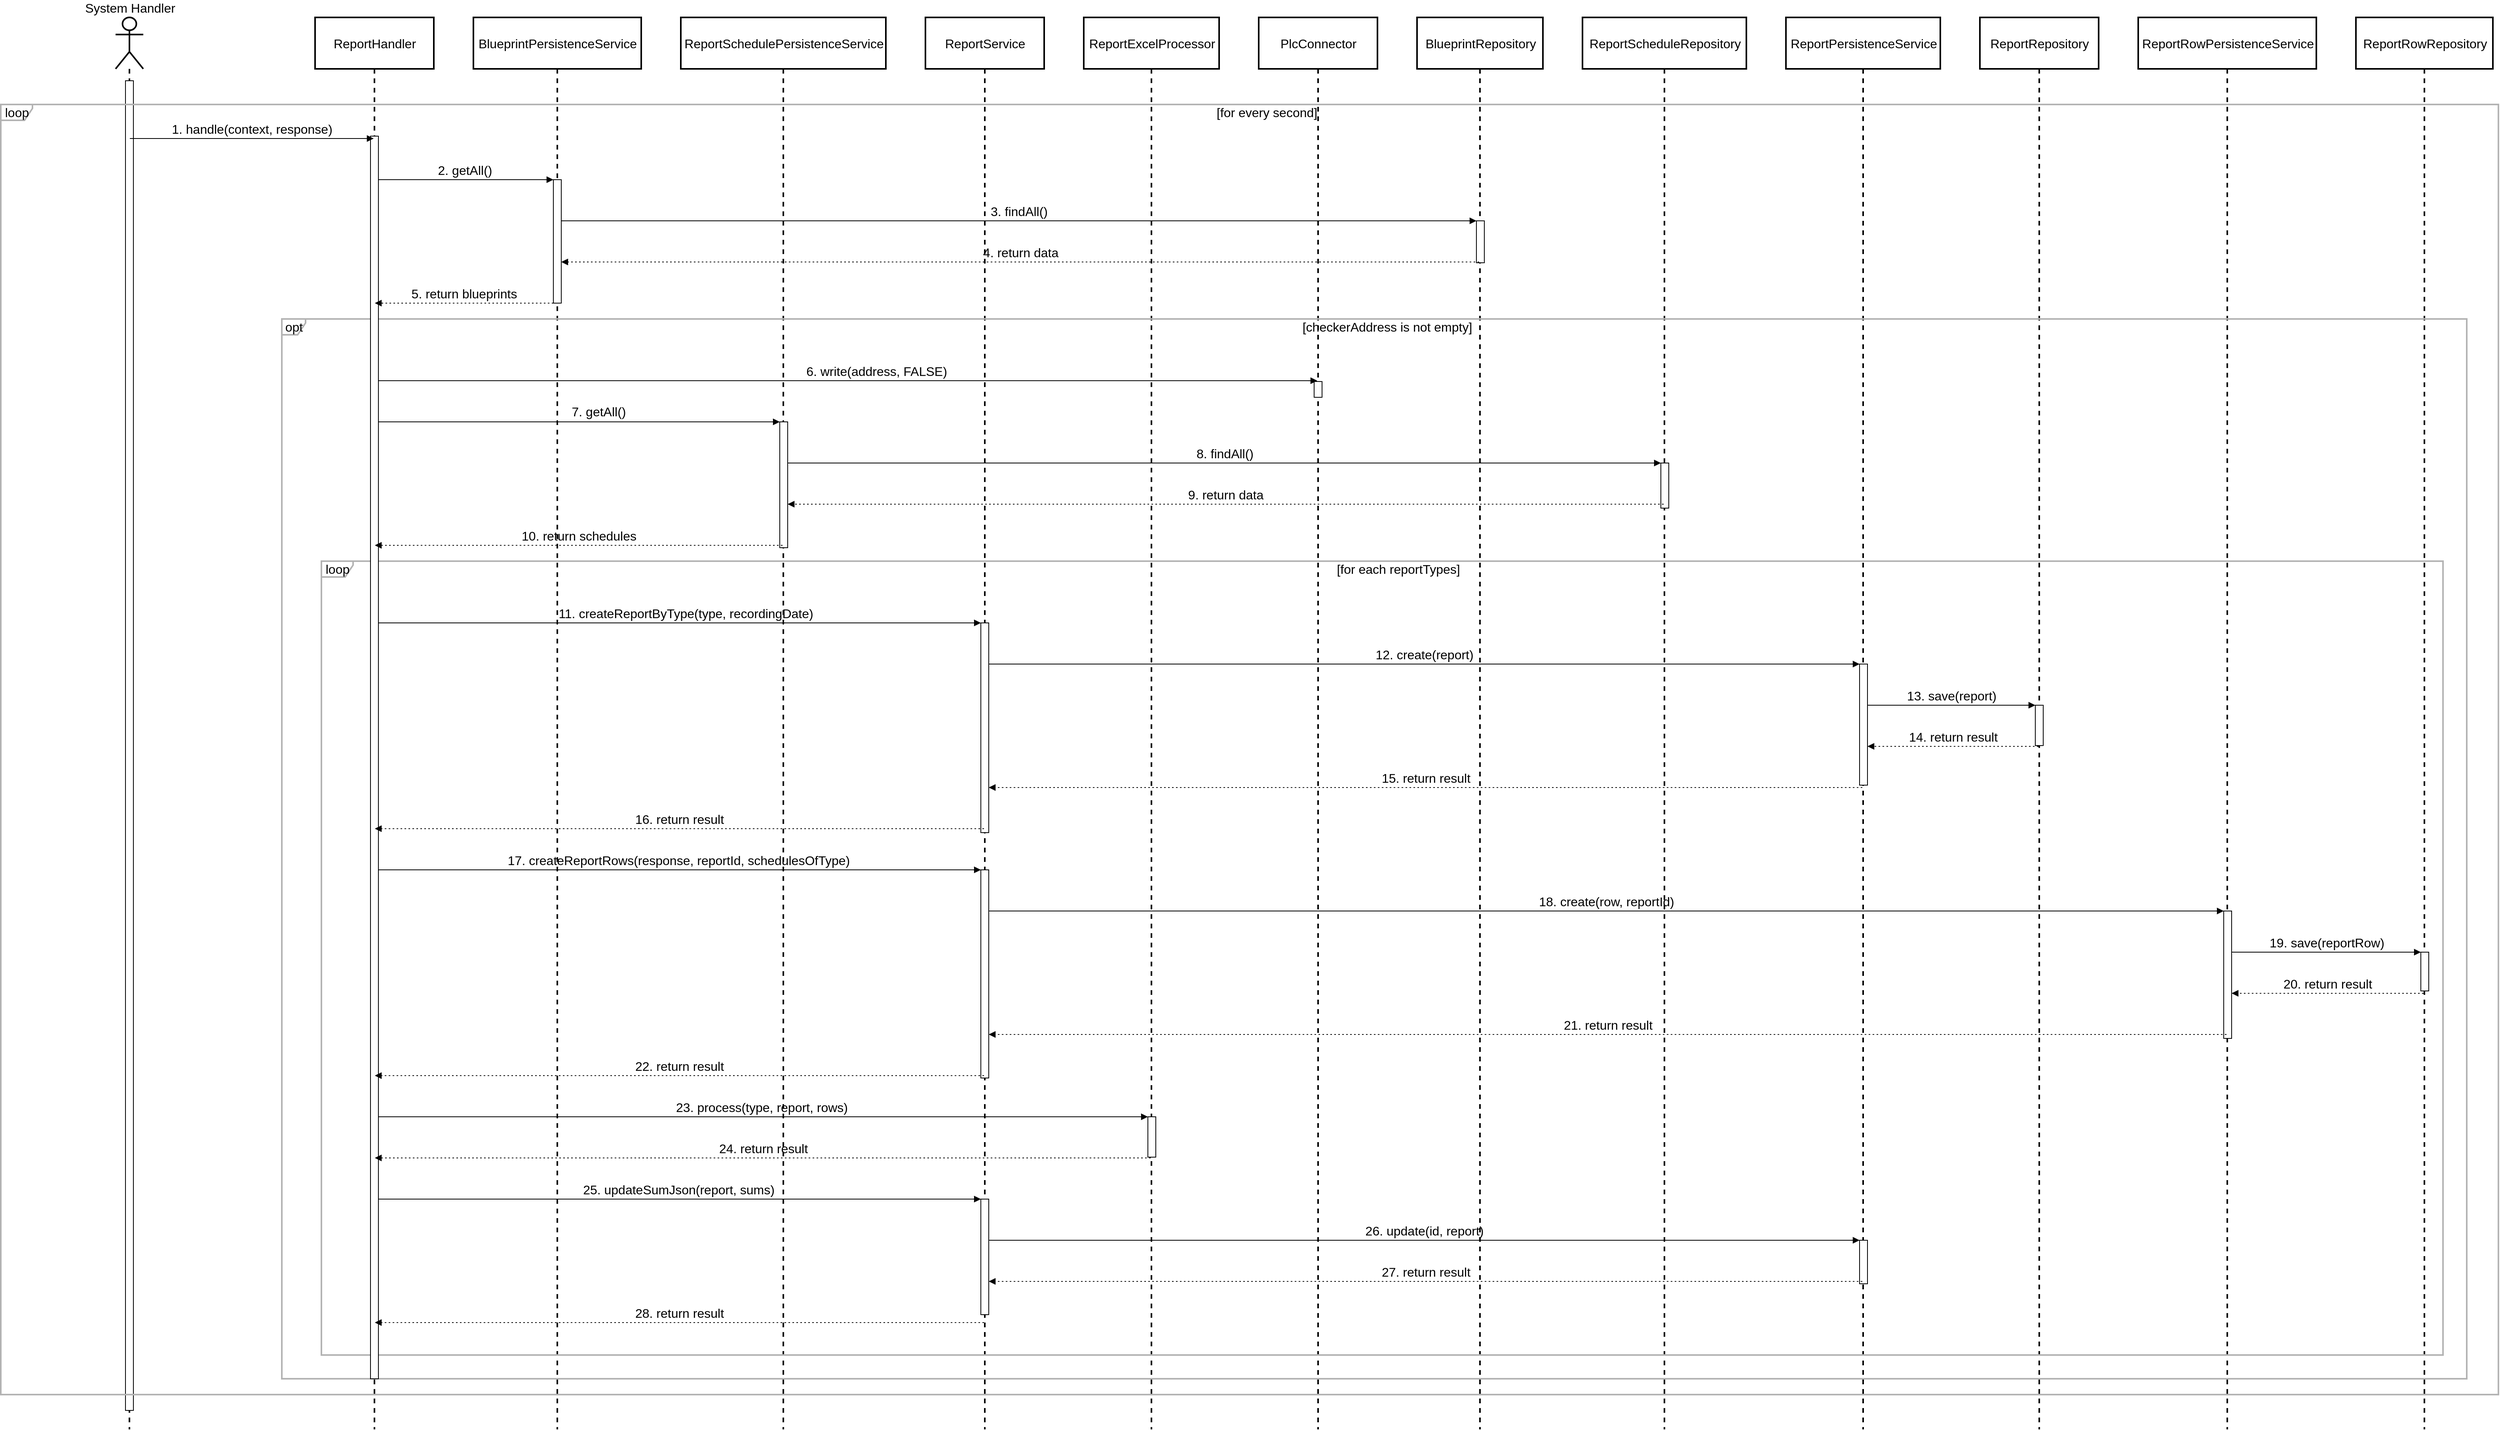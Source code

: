 <mxfile version="24.2.7" type="device">
  <diagram name="Page-1" id="8DiWaBs77UvAqidTthWE">
    <mxGraphModel dx="6586" dy="2984" grid="1" gridSize="10" guides="1" tooltips="1" connect="1" arrows="1" fold="1" page="1" pageScale="1" pageWidth="850" pageHeight="1100" math="0" shadow="0">
      <root>
        <mxCell id="0" />
        <mxCell id="1" parent="0" />
        <mxCell id="uMmNGiAyV6p6Km0TEY7r-1" value="System Handler" style="shape=umlLifeline;perimeter=lifelinePerimeter;container=1;dropTarget=0;collapsible=0;recursiveResize=0;outlineConnect=0;portConstraint=eastwest;newEdgeStyle={&quot;edgeStyle&quot;:&quot;elbowEdgeStyle&quot;,&quot;elbow&quot;:&quot;vertical&quot;,&quot;curved&quot;:0,&quot;rounded&quot;:0};participant=umlActor;verticalAlign=bottom;labelPosition=center;verticalLabelPosition=top;align=center;size=65;strokeWidth=2;fontSize=16;fontStyle=0;labelBackgroundColor=none;labelBorderColor=none;textShadow=0;html=1;fontFamily=Helvetica;" parent="1" vertex="1">
          <mxGeometry x="20" y="230" width="35" height="1784" as="geometry" />
        </mxCell>
        <mxCell id="Z1XFatq_REj4g-xOahuL-1" value="" style="points=[];perimeter=orthogonalPerimeter;outlineConnect=0;targetShapes=umlLifeline;portConstraint=eastwest;newEdgeStyle={&quot;edgeStyle&quot;:&quot;elbowEdgeStyle&quot;,&quot;elbow&quot;:&quot;vertical&quot;,&quot;curved&quot;:0,&quot;rounded&quot;:0};fontSize=16;fontStyle=0;labelBackgroundColor=none;labelBorderColor=none;textShadow=0;html=1;fontFamily=Helvetica;" vertex="1" parent="uMmNGiAyV6p6Km0TEY7r-1">
          <mxGeometry x="12.5" y="80" width="10" height="1680" as="geometry" />
        </mxCell>
        <mxCell id="uMmNGiAyV6p6Km0TEY7r-2" value="ReportHandler" style="shape=umlLifeline;perimeter=lifelinePerimeter;container=1;dropTarget=0;collapsible=0;recursiveResize=0;outlineConnect=0;portConstraint=eastwest;newEdgeStyle={&quot;edgeStyle&quot;:&quot;elbowEdgeStyle&quot;,&quot;elbow&quot;:&quot;vertical&quot;,&quot;curved&quot;:0,&quot;rounded&quot;:0};size=65;strokeWidth=2;fontSize=16;fontStyle=0;labelBackgroundColor=none;labelBorderColor=none;textShadow=0;html=1;fontFamily=Helvetica;" parent="1" vertex="1">
          <mxGeometry x="272" y="230" width="150" height="1784" as="geometry" />
        </mxCell>
        <mxCell id="uMmNGiAyV6p6Km0TEY7r-3" value="BlueprintPersistenceService" style="shape=umlLifeline;perimeter=lifelinePerimeter;container=1;dropTarget=0;collapsible=0;recursiveResize=0;outlineConnect=0;portConstraint=eastwest;newEdgeStyle={&quot;edgeStyle&quot;:&quot;elbowEdgeStyle&quot;,&quot;elbow&quot;:&quot;vertical&quot;,&quot;curved&quot;:0,&quot;rounded&quot;:0};size=65;strokeWidth=2;fontSize=16;fontStyle=0;labelBackgroundColor=none;labelBorderColor=none;textShadow=0;html=1;fontFamily=Helvetica;" parent="1" vertex="1">
          <mxGeometry x="472" y="230" width="212" height="1784" as="geometry" />
        </mxCell>
        <mxCell id="uMmNGiAyV6p6Km0TEY7r-4" value="" style="points=[];perimeter=orthogonalPerimeter;outlineConnect=0;targetShapes=umlLifeline;portConstraint=eastwest;newEdgeStyle={&quot;edgeStyle&quot;:&quot;elbowEdgeStyle&quot;,&quot;elbow&quot;:&quot;vertical&quot;,&quot;curved&quot;:0,&quot;rounded&quot;:0};fontSize=16;fontStyle=0;labelBackgroundColor=none;labelBorderColor=none;textShadow=0;html=1;fontFamily=Helvetica;" parent="uMmNGiAyV6p6Km0TEY7r-3" vertex="1">
          <mxGeometry x="101" y="205" width="10" height="156" as="geometry" />
        </mxCell>
        <mxCell id="uMmNGiAyV6p6Km0TEY7r-5" value="ReportSchedulePersistenceService" style="shape=umlLifeline;perimeter=lifelinePerimeter;container=1;dropTarget=0;collapsible=0;recursiveResize=0;outlineConnect=0;portConstraint=eastwest;newEdgeStyle={&quot;edgeStyle&quot;:&quot;elbowEdgeStyle&quot;,&quot;elbow&quot;:&quot;vertical&quot;,&quot;curved&quot;:0,&quot;rounded&quot;:0};size=65;strokeWidth=2;fontSize=16;fontStyle=0;labelBackgroundColor=none;labelBorderColor=none;textShadow=0;html=1;fontFamily=Helvetica;" parent="1" vertex="1">
          <mxGeometry x="734" y="230" width="259" height="1784" as="geometry" />
        </mxCell>
        <mxCell id="uMmNGiAyV6p6Km0TEY7r-6" value="" style="points=[];perimeter=orthogonalPerimeter;outlineConnect=0;targetShapes=umlLifeline;portConstraint=eastwest;newEdgeStyle={&quot;edgeStyle&quot;:&quot;elbowEdgeStyle&quot;,&quot;elbow&quot;:&quot;vertical&quot;,&quot;curved&quot;:0,&quot;rounded&quot;:0};fontSize=16;fontStyle=0;labelBackgroundColor=none;labelBorderColor=none;textShadow=0;html=1;fontFamily=Helvetica;" parent="uMmNGiAyV6p6Km0TEY7r-5" vertex="1">
          <mxGeometry x="125" y="511" width="10" height="159" as="geometry" />
        </mxCell>
        <mxCell id="uMmNGiAyV6p6Km0TEY7r-7" value="ReportService" style="shape=umlLifeline;perimeter=lifelinePerimeter;container=1;dropTarget=0;collapsible=0;recursiveResize=0;outlineConnect=0;portConstraint=eastwest;newEdgeStyle={&quot;edgeStyle&quot;:&quot;elbowEdgeStyle&quot;,&quot;elbow&quot;:&quot;vertical&quot;,&quot;curved&quot;:0,&quot;rounded&quot;:0};size=65;strokeWidth=2;fontSize=16;fontStyle=0;labelBackgroundColor=none;labelBorderColor=none;textShadow=0;html=1;fontFamily=Helvetica;" parent="1" vertex="1">
          <mxGeometry x="1043" y="230" width="150" height="1784" as="geometry" />
        </mxCell>
        <mxCell id="uMmNGiAyV6p6Km0TEY7r-8" value="" style="points=[];perimeter=orthogonalPerimeter;outlineConnect=0;targetShapes=umlLifeline;portConstraint=eastwest;newEdgeStyle={&quot;edgeStyle&quot;:&quot;elbowEdgeStyle&quot;,&quot;elbow&quot;:&quot;vertical&quot;,&quot;curved&quot;:0,&quot;rounded&quot;:0};fontSize=16;fontStyle=0;labelBackgroundColor=none;labelBorderColor=none;textShadow=0;html=1;fontFamily=Helvetica;" parent="uMmNGiAyV6p6Km0TEY7r-7" vertex="1">
          <mxGeometry x="70" y="765" width="10" height="265" as="geometry" />
        </mxCell>
        <mxCell id="uMmNGiAyV6p6Km0TEY7r-9" value="" style="points=[];perimeter=orthogonalPerimeter;outlineConnect=0;targetShapes=umlLifeline;portConstraint=eastwest;newEdgeStyle={&quot;edgeStyle&quot;:&quot;elbowEdgeStyle&quot;,&quot;elbow&quot;:&quot;vertical&quot;,&quot;curved&quot;:0,&quot;rounded&quot;:0};fontSize=16;fontStyle=0;labelBackgroundColor=none;labelBorderColor=none;textShadow=0;html=1;fontFamily=Helvetica;" parent="uMmNGiAyV6p6Km0TEY7r-7" vertex="1">
          <mxGeometry x="70" y="1077" width="10" height="263" as="geometry" />
        </mxCell>
        <mxCell id="uMmNGiAyV6p6Km0TEY7r-10" value="" style="points=[];perimeter=orthogonalPerimeter;outlineConnect=0;targetShapes=umlLifeline;portConstraint=eastwest;newEdgeStyle={&quot;edgeStyle&quot;:&quot;elbowEdgeStyle&quot;,&quot;elbow&quot;:&quot;vertical&quot;,&quot;curved&quot;:0,&quot;rounded&quot;:0};fontSize=16;fontStyle=0;labelBackgroundColor=none;labelBorderColor=none;textShadow=0;html=1;fontFamily=Helvetica;" parent="uMmNGiAyV6p6Km0TEY7r-7" vertex="1">
          <mxGeometry x="70" y="1493" width="10" height="146" as="geometry" />
        </mxCell>
        <mxCell id="uMmNGiAyV6p6Km0TEY7r-11" value="ReportExcelProcessor" style="shape=umlLifeline;perimeter=lifelinePerimeter;container=1;dropTarget=0;collapsible=0;recursiveResize=0;outlineConnect=0;portConstraint=eastwest;newEdgeStyle={&quot;edgeStyle&quot;:&quot;elbowEdgeStyle&quot;,&quot;elbow&quot;:&quot;vertical&quot;,&quot;curved&quot;:0,&quot;rounded&quot;:0};size=65;strokeWidth=2;fontSize=16;fontStyle=0;labelBackgroundColor=none;labelBorderColor=none;textShadow=0;html=1;fontFamily=Helvetica;" parent="1" vertex="1">
          <mxGeometry x="1243" y="230" width="171" height="1784" as="geometry" />
        </mxCell>
        <mxCell id="uMmNGiAyV6p6Km0TEY7r-12" value="" style="points=[];perimeter=orthogonalPerimeter;outlineConnect=0;targetShapes=umlLifeline;portConstraint=eastwest;newEdgeStyle={&quot;edgeStyle&quot;:&quot;elbowEdgeStyle&quot;,&quot;elbow&quot;:&quot;vertical&quot;,&quot;curved&quot;:0,&quot;rounded&quot;:0};fontSize=16;fontStyle=0;labelBackgroundColor=none;labelBorderColor=none;textShadow=0;html=1;fontFamily=Helvetica;" parent="uMmNGiAyV6p6Km0TEY7r-11" vertex="1">
          <mxGeometry x="81" y="1389" width="10" height="51" as="geometry" />
        </mxCell>
        <mxCell id="uMmNGiAyV6p6Km0TEY7r-13" value="PlcConnector" style="shape=umlLifeline;perimeter=lifelinePerimeter;container=1;dropTarget=0;collapsible=0;recursiveResize=0;outlineConnect=0;portConstraint=eastwest;newEdgeStyle={&quot;edgeStyle&quot;:&quot;elbowEdgeStyle&quot;,&quot;elbow&quot;:&quot;vertical&quot;,&quot;curved&quot;:0,&quot;rounded&quot;:0};size=65;strokeWidth=2;fontSize=16;fontStyle=0;labelBackgroundColor=none;labelBorderColor=none;textShadow=0;html=1;fontFamily=Helvetica;" parent="1" vertex="1">
          <mxGeometry x="1464" y="230" width="150" height="1784" as="geometry" />
        </mxCell>
        <mxCell id="uMmNGiAyV6p6Km0TEY7r-62" value="" style="points=[];perimeter=orthogonalPerimeter;outlineConnect=0;targetShapes=umlLifeline;portConstraint=eastwest;newEdgeStyle={&quot;edgeStyle&quot;:&quot;elbowEdgeStyle&quot;,&quot;elbow&quot;:&quot;vertical&quot;,&quot;curved&quot;:0,&quot;rounded&quot;:0};fontSize=16;fontStyle=0;labelBackgroundColor=none;labelBorderColor=none;textShadow=0;html=1;fontFamily=Helvetica;" parent="uMmNGiAyV6p6Km0TEY7r-13" vertex="1">
          <mxGeometry x="70" y="460" width="10" height="20" as="geometry" />
        </mxCell>
        <mxCell id="uMmNGiAyV6p6Km0TEY7r-14" value="BlueprintRepository" style="shape=umlLifeline;perimeter=lifelinePerimeter;container=1;dropTarget=0;collapsible=0;recursiveResize=0;outlineConnect=0;portConstraint=eastwest;newEdgeStyle={&quot;edgeStyle&quot;:&quot;elbowEdgeStyle&quot;,&quot;elbow&quot;:&quot;vertical&quot;,&quot;curved&quot;:0,&quot;rounded&quot;:0};size=65;strokeWidth=2;fontSize=16;fontStyle=0;labelBackgroundColor=none;labelBorderColor=none;textShadow=0;html=1;fontFamily=Helvetica;" parent="1" vertex="1">
          <mxGeometry x="1664" y="230" width="159" height="1784" as="geometry" />
        </mxCell>
        <mxCell id="uMmNGiAyV6p6Km0TEY7r-15" value="" style="points=[];perimeter=orthogonalPerimeter;outlineConnect=0;targetShapes=umlLifeline;portConstraint=eastwest;newEdgeStyle={&quot;edgeStyle&quot;:&quot;elbowEdgeStyle&quot;,&quot;elbow&quot;:&quot;vertical&quot;,&quot;curved&quot;:0,&quot;rounded&quot;:0};fontSize=16;fontStyle=0;labelBackgroundColor=none;labelBorderColor=none;textShadow=0;html=1;fontFamily=Helvetica;" parent="uMmNGiAyV6p6Km0TEY7r-14" vertex="1">
          <mxGeometry x="75" y="257" width="10" height="53" as="geometry" />
        </mxCell>
        <mxCell id="uMmNGiAyV6p6Km0TEY7r-16" value="ReportScheduleRepository" style="shape=umlLifeline;perimeter=lifelinePerimeter;container=1;dropTarget=0;collapsible=0;recursiveResize=0;outlineConnect=0;portConstraint=eastwest;newEdgeStyle={&quot;edgeStyle&quot;:&quot;elbowEdgeStyle&quot;,&quot;elbow&quot;:&quot;vertical&quot;,&quot;curved&quot;:0,&quot;rounded&quot;:0};size=65;strokeWidth=2;fontSize=16;fontStyle=0;labelBackgroundColor=none;labelBorderColor=none;textShadow=0;html=1;fontFamily=Helvetica;" parent="1" vertex="1">
          <mxGeometry x="1873" y="230" width="207" height="1784" as="geometry" />
        </mxCell>
        <mxCell id="uMmNGiAyV6p6Km0TEY7r-17" value="" style="points=[];perimeter=orthogonalPerimeter;outlineConnect=0;targetShapes=umlLifeline;portConstraint=eastwest;newEdgeStyle={&quot;edgeStyle&quot;:&quot;elbowEdgeStyle&quot;,&quot;elbow&quot;:&quot;vertical&quot;,&quot;curved&quot;:0,&quot;rounded&quot;:0};fontSize=16;fontStyle=0;labelBackgroundColor=none;labelBorderColor=none;textShadow=0;html=1;fontFamily=Helvetica;" parent="uMmNGiAyV6p6Km0TEY7r-16" vertex="1">
          <mxGeometry x="99" y="563" width="10" height="57" as="geometry" />
        </mxCell>
        <mxCell id="uMmNGiAyV6p6Km0TEY7r-18" value="ReportPersistenceService" style="shape=umlLifeline;perimeter=lifelinePerimeter;container=1;dropTarget=0;collapsible=0;recursiveResize=0;outlineConnect=0;portConstraint=eastwest;newEdgeStyle={&quot;edgeStyle&quot;:&quot;elbowEdgeStyle&quot;,&quot;elbow&quot;:&quot;vertical&quot;,&quot;curved&quot;:0,&quot;rounded&quot;:0};size=65;strokeWidth=2;fontSize=16;fontStyle=0;labelBackgroundColor=none;labelBorderColor=none;textShadow=0;html=1;fontFamily=Helvetica;" parent="1" vertex="1">
          <mxGeometry x="2130" y="230" width="195" height="1784" as="geometry" />
        </mxCell>
        <mxCell id="uMmNGiAyV6p6Km0TEY7r-19" value="" style="points=[];perimeter=orthogonalPerimeter;outlineConnect=0;targetShapes=umlLifeline;portConstraint=eastwest;newEdgeStyle={&quot;edgeStyle&quot;:&quot;elbowEdgeStyle&quot;,&quot;elbow&quot;:&quot;vertical&quot;,&quot;curved&quot;:0,&quot;rounded&quot;:0};fontSize=16;fontStyle=0;labelBackgroundColor=none;labelBorderColor=none;textShadow=0;html=1;fontFamily=Helvetica;" parent="uMmNGiAyV6p6Km0TEY7r-18" vertex="1">
          <mxGeometry x="93" y="817" width="10" height="153" as="geometry" />
        </mxCell>
        <mxCell id="uMmNGiAyV6p6Km0TEY7r-20" value="" style="points=[];perimeter=orthogonalPerimeter;outlineConnect=0;targetShapes=umlLifeline;portConstraint=eastwest;newEdgeStyle={&quot;edgeStyle&quot;:&quot;elbowEdgeStyle&quot;,&quot;elbow&quot;:&quot;vertical&quot;,&quot;curved&quot;:0,&quot;rounded&quot;:0};fontSize=16;fontStyle=0;labelBackgroundColor=none;labelBorderColor=none;textShadow=0;html=1;fontFamily=Helvetica;" parent="uMmNGiAyV6p6Km0TEY7r-18" vertex="1">
          <mxGeometry x="93" y="1545" width="10" height="55" as="geometry" />
        </mxCell>
        <mxCell id="uMmNGiAyV6p6Km0TEY7r-21" value="ReportRepository" style="shape=umlLifeline;perimeter=lifelinePerimeter;container=1;dropTarget=0;collapsible=0;recursiveResize=0;outlineConnect=0;portConstraint=eastwest;newEdgeStyle={&quot;edgeStyle&quot;:&quot;elbowEdgeStyle&quot;,&quot;elbow&quot;:&quot;vertical&quot;,&quot;curved&quot;:0,&quot;rounded&quot;:0};size=65;strokeWidth=2;fontSize=16;fontStyle=0;labelBackgroundColor=none;labelBorderColor=none;textShadow=0;html=1;fontFamily=Helvetica;" parent="1" vertex="1">
          <mxGeometry x="2375" y="230" width="150" height="1784" as="geometry" />
        </mxCell>
        <mxCell id="uMmNGiAyV6p6Km0TEY7r-22" value="" style="points=[];perimeter=orthogonalPerimeter;outlineConnect=0;targetShapes=umlLifeline;portConstraint=eastwest;newEdgeStyle={&quot;edgeStyle&quot;:&quot;elbowEdgeStyle&quot;,&quot;elbow&quot;:&quot;vertical&quot;,&quot;curved&quot;:0,&quot;rounded&quot;:0};fontSize=16;fontStyle=0;labelBackgroundColor=none;labelBorderColor=none;textShadow=0;html=1;fontFamily=Helvetica;" parent="uMmNGiAyV6p6Km0TEY7r-21" vertex="1">
          <mxGeometry x="70" y="869" width="10" height="51" as="geometry" />
        </mxCell>
        <mxCell id="uMmNGiAyV6p6Km0TEY7r-23" value="ReportRowPersistenceService" style="shape=umlLifeline;perimeter=lifelinePerimeter;container=1;dropTarget=0;collapsible=0;recursiveResize=0;outlineConnect=0;portConstraint=eastwest;newEdgeStyle={&quot;edgeStyle&quot;:&quot;elbowEdgeStyle&quot;,&quot;elbow&quot;:&quot;vertical&quot;,&quot;curved&quot;:0,&quot;rounded&quot;:0};size=65;strokeWidth=2;fontSize=16;fontStyle=0;labelBackgroundColor=none;labelBorderColor=none;textShadow=0;html=1;fontFamily=Helvetica;" parent="1" vertex="1">
          <mxGeometry x="2575" y="230" width="225" height="1784" as="geometry" />
        </mxCell>
        <mxCell id="uMmNGiAyV6p6Km0TEY7r-24" value="" style="points=[];perimeter=orthogonalPerimeter;outlineConnect=0;targetShapes=umlLifeline;portConstraint=eastwest;newEdgeStyle={&quot;edgeStyle&quot;:&quot;elbowEdgeStyle&quot;,&quot;elbow&quot;:&quot;vertical&quot;,&quot;curved&quot;:0,&quot;rounded&quot;:0};fontSize=16;fontStyle=0;labelBackgroundColor=none;labelBorderColor=none;textShadow=0;html=1;fontFamily=Helvetica;" parent="uMmNGiAyV6p6Km0TEY7r-23" vertex="1">
          <mxGeometry x="108" y="1129" width="10" height="161" as="geometry" />
        </mxCell>
        <mxCell id="uMmNGiAyV6p6Km0TEY7r-25" value="ReportRowRepository" style="shape=umlLifeline;perimeter=lifelinePerimeter;container=1;dropTarget=0;collapsible=0;recursiveResize=0;outlineConnect=0;portConstraint=eastwest;newEdgeStyle={&quot;edgeStyle&quot;:&quot;elbowEdgeStyle&quot;,&quot;elbow&quot;:&quot;vertical&quot;,&quot;curved&quot;:0,&quot;rounded&quot;:0};size=65;strokeWidth=2;fontSize=16;fontStyle=0;labelBackgroundColor=none;labelBorderColor=none;textShadow=0;html=1;fontFamily=Helvetica;" parent="1" vertex="1">
          <mxGeometry x="2850" y="230" width="173" height="1784" as="geometry" />
        </mxCell>
        <mxCell id="uMmNGiAyV6p6Km0TEY7r-26" value="" style="points=[];perimeter=orthogonalPerimeter;outlineConnect=0;targetShapes=umlLifeline;portConstraint=eastwest;newEdgeStyle={&quot;edgeStyle&quot;:&quot;elbowEdgeStyle&quot;,&quot;elbow&quot;:&quot;vertical&quot;,&quot;curved&quot;:0,&quot;rounded&quot;:0};fontSize=16;fontStyle=0;labelBackgroundColor=none;labelBorderColor=none;textShadow=0;html=1;fontFamily=Helvetica;" parent="uMmNGiAyV6p6Km0TEY7r-25" vertex="1">
          <mxGeometry x="82" y="1181" width="10" height="49" as="geometry" />
        </mxCell>
        <mxCell id="uMmNGiAyV6p6Km0TEY7r-27" value="loop" style="shape=umlFrame;pointerEvents=0;dropTarget=0;strokeColor=#B3B3B3;height=20;width=40;strokeWidth=2;fontSize=16;fontStyle=0;labelBackgroundColor=none;labelBorderColor=none;textShadow=0;html=1;fontFamily=Helvetica;" parent="1" vertex="1">
          <mxGeometry x="280" y="917" width="2680" height="1003" as="geometry" />
        </mxCell>
        <mxCell id="uMmNGiAyV6p6Km0TEY7r-28" value="[for each reportTypes]" style="text;strokeColor=none;fillColor=none;align=center;verticalAlign=middle;fontSize=16;fontStyle=0;labelBackgroundColor=none;labelBorderColor=none;textShadow=0;html=1;fontFamily=Helvetica;" parent="uMmNGiAyV6p6Km0TEY7r-27" vertex="1">
          <mxGeometry x="40.916" width="2639.084" height="20.428" as="geometry" />
        </mxCell>
        <mxCell id="uMmNGiAyV6p6Km0TEY7r-29" value="opt" style="shape=umlFrame;pointerEvents=0;dropTarget=0;strokeColor=#B3B3B3;height=20;width=30;strokeWidth=2;fontSize=16;fontStyle=0;labelBackgroundColor=none;labelBorderColor=none;textShadow=0;html=1;fontFamily=Helvetica;" parent="1" vertex="1">
          <mxGeometry x="230" y="611" width="2760" height="1339" as="geometry" />
        </mxCell>
        <mxCell id="uMmNGiAyV6p6Km0TEY7r-30" value="[checkerAddress is not empty]" style="text;strokeColor=none;fillColor=none;align=center;verticalAlign=middle;fontSize=16;fontStyle=0;labelBackgroundColor=none;labelBorderColor=none;textShadow=0;html=1;fontFamily=Helvetica;" parent="uMmNGiAyV6p6Km0TEY7r-29" vertex="1">
          <mxGeometry x="31.364" width="2728.636" height="20.632" as="geometry" />
        </mxCell>
        <mxCell id="uMmNGiAyV6p6Km0TEY7r-31" value="loop" style="shape=umlFrame;pointerEvents=0;dropTarget=0;strokeColor=#B3B3B3;height=20;width=40;strokeWidth=2;fontSize=16;fontStyle=0;labelBackgroundColor=none;labelBorderColor=none;textShadow=0;html=1;fontFamily=Helvetica;" parent="1" vertex="1">
          <mxGeometry x="-125" y="340" width="3155" height="1630" as="geometry" />
        </mxCell>
        <mxCell id="uMmNGiAyV6p6Km0TEY7r-32" value="[for every second]" style="text;strokeColor=none;fillColor=none;align=center;verticalAlign=middle;fontSize=16;fontStyle=0;labelBackgroundColor=none;labelBorderColor=none;textShadow=0;html=1;fontFamily=Helvetica;" parent="uMmNGiAyV6p6Km0TEY7r-31" vertex="1">
          <mxGeometry x="43.713" width="3111.287" height="20.198" as="geometry" />
        </mxCell>
        <mxCell id="uMmNGiAyV6p6Km0TEY7r-34" value="2. getAll()" style="verticalAlign=bottom;endArrow=block;edgeStyle=elbowEdgeStyle;elbow=vertical;curved=0;rounded=0;fontSize=16;fontStyle=0;labelBackgroundColor=none;labelBorderColor=none;textShadow=0;html=1;fontFamily=Helvetica;" parent="1" source="uMmNGiAyV6p6Km0TEY7r-2" target="uMmNGiAyV6p6Km0TEY7r-4" edge="1">
          <mxGeometry relative="1" as="geometry">
            <Array as="points">
              <mxPoint x="475" y="435" />
            </Array>
          </mxGeometry>
        </mxCell>
        <mxCell id="uMmNGiAyV6p6Km0TEY7r-35" value="3. findAll()" style="verticalAlign=bottom;endArrow=block;edgeStyle=elbowEdgeStyle;elbow=vertical;curved=0;rounded=0;fontSize=16;fontStyle=0;labelBackgroundColor=none;labelBorderColor=none;textShadow=0;html=1;fontFamily=Helvetica;" parent="1" source="uMmNGiAyV6p6Km0TEY7r-4" target="uMmNGiAyV6p6Km0TEY7r-15" edge="1">
          <mxGeometry relative="1" as="geometry">
            <Array as="points">
              <mxPoint x="1173" y="487" />
            </Array>
          </mxGeometry>
        </mxCell>
        <mxCell id="uMmNGiAyV6p6Km0TEY7r-36" value="4. return data" style="verticalAlign=bottom;endArrow=block;edgeStyle=elbowEdgeStyle;elbow=horizontal;curved=0;rounded=0;dashed=1;dashPattern=2 3;fontSize=16;fontStyle=0;labelBackgroundColor=none;labelBorderColor=none;textShadow=0;html=1;fontFamily=Helvetica;" parent="1" source="uMmNGiAyV6p6Km0TEY7r-14" target="uMmNGiAyV6p6Km0TEY7r-4" edge="1">
          <mxGeometry x="0.0" relative="1" as="geometry">
            <Array as="points">
              <mxPoint x="1171" y="539" />
            </Array>
            <mxPoint as="offset" />
          </mxGeometry>
        </mxCell>
        <mxCell id="uMmNGiAyV6p6Km0TEY7r-38" value="6. write(address, FALSE)" style="verticalAlign=bottom;endArrow=block;edgeStyle=elbowEdgeStyle;elbow=horizontal;curved=0;rounded=0;fontSize=16;fontStyle=0;labelBackgroundColor=none;labelBorderColor=none;textShadow=0;html=1;fontFamily=Helvetica;" parent="1" source="uMmNGiAyV6p6Km0TEY7r-2" target="uMmNGiAyV6p6Km0TEY7r-13" edge="1">
          <mxGeometry x="0.063" relative="1" as="geometry">
            <Array as="points">
              <mxPoint x="956" y="689" />
            </Array>
            <mxPoint as="offset" />
          </mxGeometry>
        </mxCell>
        <mxCell id="uMmNGiAyV6p6Km0TEY7r-39" value="7. getAll()" style="verticalAlign=bottom;endArrow=block;edgeStyle=elbowEdgeStyle;elbow=vertical;curved=0;rounded=0;fontSize=16;fontStyle=0;labelBackgroundColor=none;labelBorderColor=none;textShadow=0;html=1;fontFamily=Helvetica;" parent="1" source="uMmNGiAyV6p6Km0TEY7r-2" target="uMmNGiAyV6p6Km0TEY7r-6" edge="1">
          <mxGeometry x="0.105" y="1" relative="1" as="geometry">
            <Array as="points">
              <mxPoint x="618" y="741" />
            </Array>
            <mxPoint as="offset" />
          </mxGeometry>
        </mxCell>
        <mxCell id="uMmNGiAyV6p6Km0TEY7r-40" value="8. findAll()" style="verticalAlign=bottom;endArrow=block;edgeStyle=elbowEdgeStyle;elbow=vertical;curved=0;rounded=0;fontSize=16;fontStyle=0;labelBackgroundColor=none;labelBorderColor=none;textShadow=0;html=1;fontFamily=Helvetica;" parent="1" source="uMmNGiAyV6p6Km0TEY7r-6" target="uMmNGiAyV6p6Km0TEY7r-17" edge="1">
          <mxGeometry relative="1" as="geometry">
            <Array as="points">
              <mxPoint x="1433" y="793" />
            </Array>
          </mxGeometry>
        </mxCell>
        <mxCell id="uMmNGiAyV6p6Km0TEY7r-41" value="9. return data" style="verticalAlign=bottom;endArrow=block;edgeStyle=elbowEdgeStyle;elbow=horizontal;curved=0;rounded=0;dashed=1;dashPattern=2 3;fontSize=16;fontStyle=0;labelBackgroundColor=none;labelBorderColor=none;textShadow=0;html=1;fontFamily=Helvetica;" parent="1" source="uMmNGiAyV6p6Km0TEY7r-16" target="uMmNGiAyV6p6Km0TEY7r-6" edge="1">
          <mxGeometry relative="1" as="geometry">
            <Array as="points">
              <mxPoint x="1430" y="845" />
            </Array>
          </mxGeometry>
        </mxCell>
        <mxCell id="uMmNGiAyV6p6Km0TEY7r-43" value="11. createReportByType(type, recordingDate)" style="verticalAlign=bottom;endArrow=block;edgeStyle=elbowEdgeStyle;elbow=vertical;curved=0;rounded=0;fontSize=16;fontStyle=0;labelBackgroundColor=none;labelBorderColor=none;textShadow=0;html=1;fontFamily=Helvetica;" parent="1" source="uMmNGiAyV6p6Km0TEY7r-2" target="uMmNGiAyV6p6Km0TEY7r-8" edge="1">
          <mxGeometry x="0.026" relative="1" as="geometry">
            <Array as="points">
              <mxPoint x="745" y="995" />
            </Array>
            <mxPoint as="offset" />
          </mxGeometry>
        </mxCell>
        <mxCell id="uMmNGiAyV6p6Km0TEY7r-44" value="12. create(report)" style="verticalAlign=bottom;endArrow=block;edgeStyle=elbowEdgeStyle;elbow=horizontal;curved=0;rounded=0;fontSize=16;fontStyle=0;labelBackgroundColor=none;labelBorderColor=none;textShadow=0;html=1;fontFamily=Helvetica;" parent="1" source="uMmNGiAyV6p6Km0TEY7r-8" target="uMmNGiAyV6p6Km0TEY7r-19" edge="1">
          <mxGeometry relative="1" as="geometry">
            <Array as="points">
              <mxPoint x="1685" y="1047" />
            </Array>
          </mxGeometry>
        </mxCell>
        <mxCell id="uMmNGiAyV6p6Km0TEY7r-45" value="13. save(report)" style="verticalAlign=bottom;endArrow=block;edgeStyle=elbowEdgeStyle;elbow=vertical;curved=0;rounded=0;fontSize=16;fontStyle=0;labelBackgroundColor=none;labelBorderColor=none;textShadow=0;html=1;fontFamily=Helvetica;" parent="1" source="uMmNGiAyV6p6Km0TEY7r-19" target="uMmNGiAyV6p6Km0TEY7r-22" edge="1">
          <mxGeometry relative="1" as="geometry">
            <Array as="points">
              <mxPoint x="2351" y="1099" />
            </Array>
          </mxGeometry>
        </mxCell>
        <mxCell id="uMmNGiAyV6p6Km0TEY7r-46" value="14. return result" style="verticalAlign=bottom;endArrow=block;edgeStyle=elbowEdgeStyle;elbow=vertical;curved=0;rounded=0;dashed=1;dashPattern=2 3;fontSize=16;fontStyle=0;labelBackgroundColor=none;labelBorderColor=none;textShadow=0;html=1;fontFamily=Helvetica;" parent="1" source="uMmNGiAyV6p6Km0TEY7r-21" target="uMmNGiAyV6p6Km0TEY7r-19" edge="1">
          <mxGeometry relative="1" as="geometry">
            <Array as="points">
              <mxPoint x="2349" y="1151" />
            </Array>
          </mxGeometry>
        </mxCell>
        <mxCell id="uMmNGiAyV6p6Km0TEY7r-47" value="15. return result" style="verticalAlign=bottom;endArrow=block;edgeStyle=elbowEdgeStyle;elbow=horizontal;curved=0;rounded=0;dashed=1;dashPattern=2 3;fontSize=16;fontStyle=0;labelBackgroundColor=none;labelBorderColor=none;textShadow=0;html=1;fontFamily=Helvetica;" parent="1" source="uMmNGiAyV6p6Km0TEY7r-18" target="uMmNGiAyV6p6Km0TEY7r-8" edge="1">
          <mxGeometry relative="1" as="geometry">
            <Array as="points">
              <mxPoint x="1683" y="1203" />
            </Array>
          </mxGeometry>
        </mxCell>
        <mxCell id="uMmNGiAyV6p6Km0TEY7r-49" value="17. createReportRows(response, reportId, schedulesOfType)" style="verticalAlign=bottom;endArrow=block;edgeStyle=elbowEdgeStyle;elbow=vertical;curved=0;rounded=0;fontSize=16;fontStyle=0;labelBackgroundColor=none;labelBorderColor=none;textShadow=0;html=1;fontFamily=Helvetica;" parent="1" source="uMmNGiAyV6p6Km0TEY7r-2" target="uMmNGiAyV6p6Km0TEY7r-9" edge="1">
          <mxGeometry relative="1" as="geometry">
            <Array as="points">
              <mxPoint x="745" y="1307" />
            </Array>
          </mxGeometry>
        </mxCell>
        <mxCell id="uMmNGiAyV6p6Km0TEY7r-50" value="18. create(row, reportId)" style="verticalAlign=bottom;endArrow=block;edgeStyle=elbowEdgeStyle;elbow=vertical;curved=0;rounded=0;fontSize=16;fontStyle=0;labelBackgroundColor=none;labelBorderColor=none;textShadow=0;html=1;fontFamily=Helvetica;" parent="1" source="uMmNGiAyV6p6Km0TEY7r-9" target="uMmNGiAyV6p6Km0TEY7r-24" edge="1">
          <mxGeometry relative="1" as="geometry">
            <Array as="points">
              <mxPoint x="1915" y="1359" />
            </Array>
          </mxGeometry>
        </mxCell>
        <mxCell id="uMmNGiAyV6p6Km0TEY7r-51" value="19. save(reportRow)" style="verticalAlign=bottom;endArrow=block;edgeStyle=elbowEdgeStyle;elbow=vertical;curved=0;rounded=0;fontSize=16;fontStyle=0;labelBackgroundColor=none;labelBorderColor=none;textShadow=0;html=1;fontFamily=Helvetica;" parent="1" source="uMmNGiAyV6p6Km0TEY7r-24" target="uMmNGiAyV6p6Km0TEY7r-26" edge="1">
          <mxGeometry x="0.004" relative="1" as="geometry">
            <Array as="points">
              <mxPoint x="2825" y="1411" />
            </Array>
            <mxPoint as="offset" />
          </mxGeometry>
        </mxCell>
        <mxCell id="uMmNGiAyV6p6Km0TEY7r-52" value="20. return result" style="verticalAlign=bottom;endArrow=block;edgeStyle=elbowEdgeStyle;elbow=vertical;curved=0;rounded=0;dashed=1;dashPattern=2 3;fontSize=16;fontStyle=0;labelBackgroundColor=none;labelBorderColor=none;textShadow=0;html=1;fontFamily=Helvetica;" parent="1" source="uMmNGiAyV6p6Km0TEY7r-25" target="uMmNGiAyV6p6Km0TEY7r-24" edge="1">
          <mxGeometry relative="1" as="geometry">
            <Array as="points">
              <mxPoint x="2822" y="1463" />
            </Array>
          </mxGeometry>
        </mxCell>
        <mxCell id="uMmNGiAyV6p6Km0TEY7r-53" value="21. return result" style="verticalAlign=bottom;endArrow=block;edgeStyle=elbowEdgeStyle;elbow=horizontal;curved=0;rounded=0;dashed=1;dashPattern=2 3;fontSize=16;fontStyle=0;labelBackgroundColor=none;labelBorderColor=none;textShadow=0;html=1;fontFamily=Helvetica;" parent="1" source="uMmNGiAyV6p6Km0TEY7r-23" target="uMmNGiAyV6p6Km0TEY7r-9" edge="1">
          <mxGeometry relative="1" as="geometry">
            <Array as="points">
              <mxPoint x="1913" y="1515" />
            </Array>
          </mxGeometry>
        </mxCell>
        <mxCell id="uMmNGiAyV6p6Km0TEY7r-55" value="23. process(type, report, rows)" style="verticalAlign=bottom;endArrow=block;edgeStyle=elbowEdgeStyle;elbow=vertical;curved=0;rounded=0;fontSize=16;fontStyle=0;labelBackgroundColor=none;labelBorderColor=none;textShadow=0;html=1;fontFamily=Helvetica;" parent="1" source="uMmNGiAyV6p6Km0TEY7r-2" target="uMmNGiAyV6p6Km0TEY7r-12" edge="1">
          <mxGeometry relative="1" as="geometry">
            <Array as="points">
              <mxPoint x="850" y="1619" />
            </Array>
          </mxGeometry>
        </mxCell>
        <mxCell id="uMmNGiAyV6p6Km0TEY7r-57" value="25. updateSumJson(report, sums)" style="verticalAlign=bottom;endArrow=block;edgeStyle=elbowEdgeStyle;elbow=vertical;curved=0;rounded=0;fontSize=16;fontStyle=0;labelBackgroundColor=none;labelBorderColor=none;textShadow=0;html=1;fontFamily=Helvetica;" parent="1" source="uMmNGiAyV6p6Km0TEY7r-2" target="uMmNGiAyV6p6Km0TEY7r-10" edge="1">
          <mxGeometry relative="1" as="geometry">
            <Array as="points">
              <mxPoint x="745" y="1723" />
            </Array>
          </mxGeometry>
        </mxCell>
        <mxCell id="uMmNGiAyV6p6Km0TEY7r-58" value="26. update(id, report)" style="verticalAlign=bottom;endArrow=block;edgeStyle=elbowEdgeStyle;elbow=vertical;curved=0;rounded=0;fontSize=16;fontStyle=0;labelBackgroundColor=none;labelBorderColor=none;textShadow=0;html=1;fontFamily=Helvetica;" parent="1" source="uMmNGiAyV6p6Km0TEY7r-10" target="uMmNGiAyV6p6Km0TEY7r-20" edge="1">
          <mxGeometry relative="1" as="geometry">
            <Array as="points">
              <mxPoint x="1685" y="1775" />
            </Array>
          </mxGeometry>
        </mxCell>
        <mxCell id="uMmNGiAyV6p6Km0TEY7r-61" value="" style="points=[];perimeter=orthogonalPerimeter;outlineConnect=0;targetShapes=umlLifeline;portConstraint=eastwest;newEdgeStyle={&quot;edgeStyle&quot;:&quot;elbowEdgeStyle&quot;,&quot;elbow&quot;:&quot;vertical&quot;,&quot;curved&quot;:0,&quot;rounded&quot;:0};fontSize=16;fontStyle=0;labelBackgroundColor=none;labelBorderColor=none;textShadow=0;html=1;fontFamily=Helvetica;" parent="1" vertex="1">
          <mxGeometry x="342" y="380" width="10" height="1570" as="geometry" />
        </mxCell>
        <mxCell id="uMmNGiAyV6p6Km0TEY7r-59" value="27. return result" style="verticalAlign=bottom;endArrow=block;edgeStyle=elbowEdgeStyle;elbow=vertical;curved=0;rounded=0;dashed=1;dashPattern=2 3;fontSize=16;fontStyle=0;labelBackgroundColor=none;labelBorderColor=none;textShadow=0;html=1;fontFamily=Helvetica;" parent="1" source="uMmNGiAyV6p6Km0TEY7r-18" target="uMmNGiAyV6p6Km0TEY7r-10" edge="1">
          <mxGeometry relative="1" as="geometry">
            <Array as="points">
              <mxPoint x="1683" y="1827" />
            </Array>
          </mxGeometry>
        </mxCell>
        <mxCell id="uMmNGiAyV6p6Km0TEY7r-60" value="28. return result" style="verticalAlign=bottom;endArrow=block;edgeStyle=elbowEdgeStyle;elbow=vertical;curved=0;rounded=0;dashed=1;dashPattern=2 3;fontSize=16;fontStyle=0;labelBackgroundColor=none;labelBorderColor=none;textShadow=0;html=1;fontFamily=Helvetica;" parent="1" source="uMmNGiAyV6p6Km0TEY7r-7" target="uMmNGiAyV6p6Km0TEY7r-2" edge="1">
          <mxGeometry relative="1" as="geometry">
            <Array as="points">
              <mxPoint x="743" y="1879" />
            </Array>
          </mxGeometry>
        </mxCell>
        <mxCell id="uMmNGiAyV6p6Km0TEY7r-37" value="5. return blueprints" style="verticalAlign=bottom;endArrow=block;edgeStyle=elbowEdgeStyle;elbow=vertical;curved=0;rounded=0;dashed=1;dashPattern=2 3;fontSize=16;fontStyle=0;labelBackgroundColor=none;labelBorderColor=none;textShadow=0;html=1;fontFamily=Helvetica;" parent="1" source="uMmNGiAyV6p6Km0TEY7r-4" target="uMmNGiAyV6p6Km0TEY7r-2" edge="1">
          <mxGeometry relative="1" as="geometry">
            <Array as="points">
              <mxPoint x="473" y="591" />
            </Array>
          </mxGeometry>
        </mxCell>
        <mxCell id="uMmNGiAyV6p6Km0TEY7r-42" value="10. return schedules" style="verticalAlign=bottom;endArrow=block;edgeStyle=elbowEdgeStyle;elbow=horizontal;curved=0;rounded=0;dashed=1;dashPattern=2 3;fontSize=16;fontStyle=0;labelBackgroundColor=none;labelBorderColor=none;textShadow=0;html=1;fontFamily=Helvetica;" parent="1" source="uMmNGiAyV6p6Km0TEY7r-5" target="uMmNGiAyV6p6Km0TEY7r-2" edge="1">
          <mxGeometry relative="1" as="geometry">
            <Array as="points">
              <mxPoint x="615" y="897" />
            </Array>
          </mxGeometry>
        </mxCell>
        <mxCell id="uMmNGiAyV6p6Km0TEY7r-48" value="16. return result" style="verticalAlign=bottom;endArrow=block;edgeStyle=elbowEdgeStyle;elbow=horizontal;curved=0;rounded=0;dashed=1;dashPattern=2 3;fontSize=16;fontStyle=0;labelBackgroundColor=none;labelBorderColor=none;textShadow=0;html=1;fontFamily=Helvetica;" parent="1" source="uMmNGiAyV6p6Km0TEY7r-7" target="uMmNGiAyV6p6Km0TEY7r-2" edge="1">
          <mxGeometry relative="1" as="geometry">
            <Array as="points">
              <mxPoint x="743" y="1255" />
            </Array>
          </mxGeometry>
        </mxCell>
        <mxCell id="uMmNGiAyV6p6Km0TEY7r-54" value="22. return result" style="verticalAlign=bottom;endArrow=block;edgeStyle=elbowEdgeStyle;elbow=horizontal;curved=0;rounded=0;dashed=1;dashPattern=2 3;fontSize=16;fontStyle=0;labelBackgroundColor=none;labelBorderColor=none;textShadow=0;html=1;fontFamily=Helvetica;" parent="1" source="uMmNGiAyV6p6Km0TEY7r-7" target="uMmNGiAyV6p6Km0TEY7r-2" edge="1">
          <mxGeometry relative="1" as="geometry">
            <Array as="points">
              <mxPoint x="743" y="1567" />
            </Array>
          </mxGeometry>
        </mxCell>
        <mxCell id="uMmNGiAyV6p6Km0TEY7r-56" value="24. return result" style="verticalAlign=bottom;endArrow=block;edgeStyle=elbowEdgeStyle;elbow=horizontal;curved=0;rounded=0;dashed=1;dashPattern=2 3;fontSize=16;fontStyle=0;labelBackgroundColor=none;labelBorderColor=none;textShadow=0;html=1;fontFamily=Helvetica;" parent="1" source="uMmNGiAyV6p6Km0TEY7r-11" target="uMmNGiAyV6p6Km0TEY7r-2" edge="1">
          <mxGeometry relative="1" as="geometry">
            <Array as="points">
              <mxPoint x="848" y="1671" />
            </Array>
          </mxGeometry>
        </mxCell>
        <mxCell id="uMmNGiAyV6p6Km0TEY7r-33" value="1. handle(context, response)" style="verticalAlign=bottom;endArrow=block;edgeStyle=elbowEdgeStyle;elbow=vertical;curved=0;rounded=0;fontSize=16;fontStyle=0;labelBackgroundColor=none;labelBorderColor=none;textShadow=0;html=1;fontFamily=Helvetica;" parent="1" source="uMmNGiAyV6p6Km0TEY7r-1" target="uMmNGiAyV6p6Km0TEY7r-2" edge="1">
          <mxGeometry relative="1" as="geometry">
            <Array as="points">
              <mxPoint x="231" y="383" />
            </Array>
          </mxGeometry>
        </mxCell>
      </root>
    </mxGraphModel>
  </diagram>
</mxfile>
